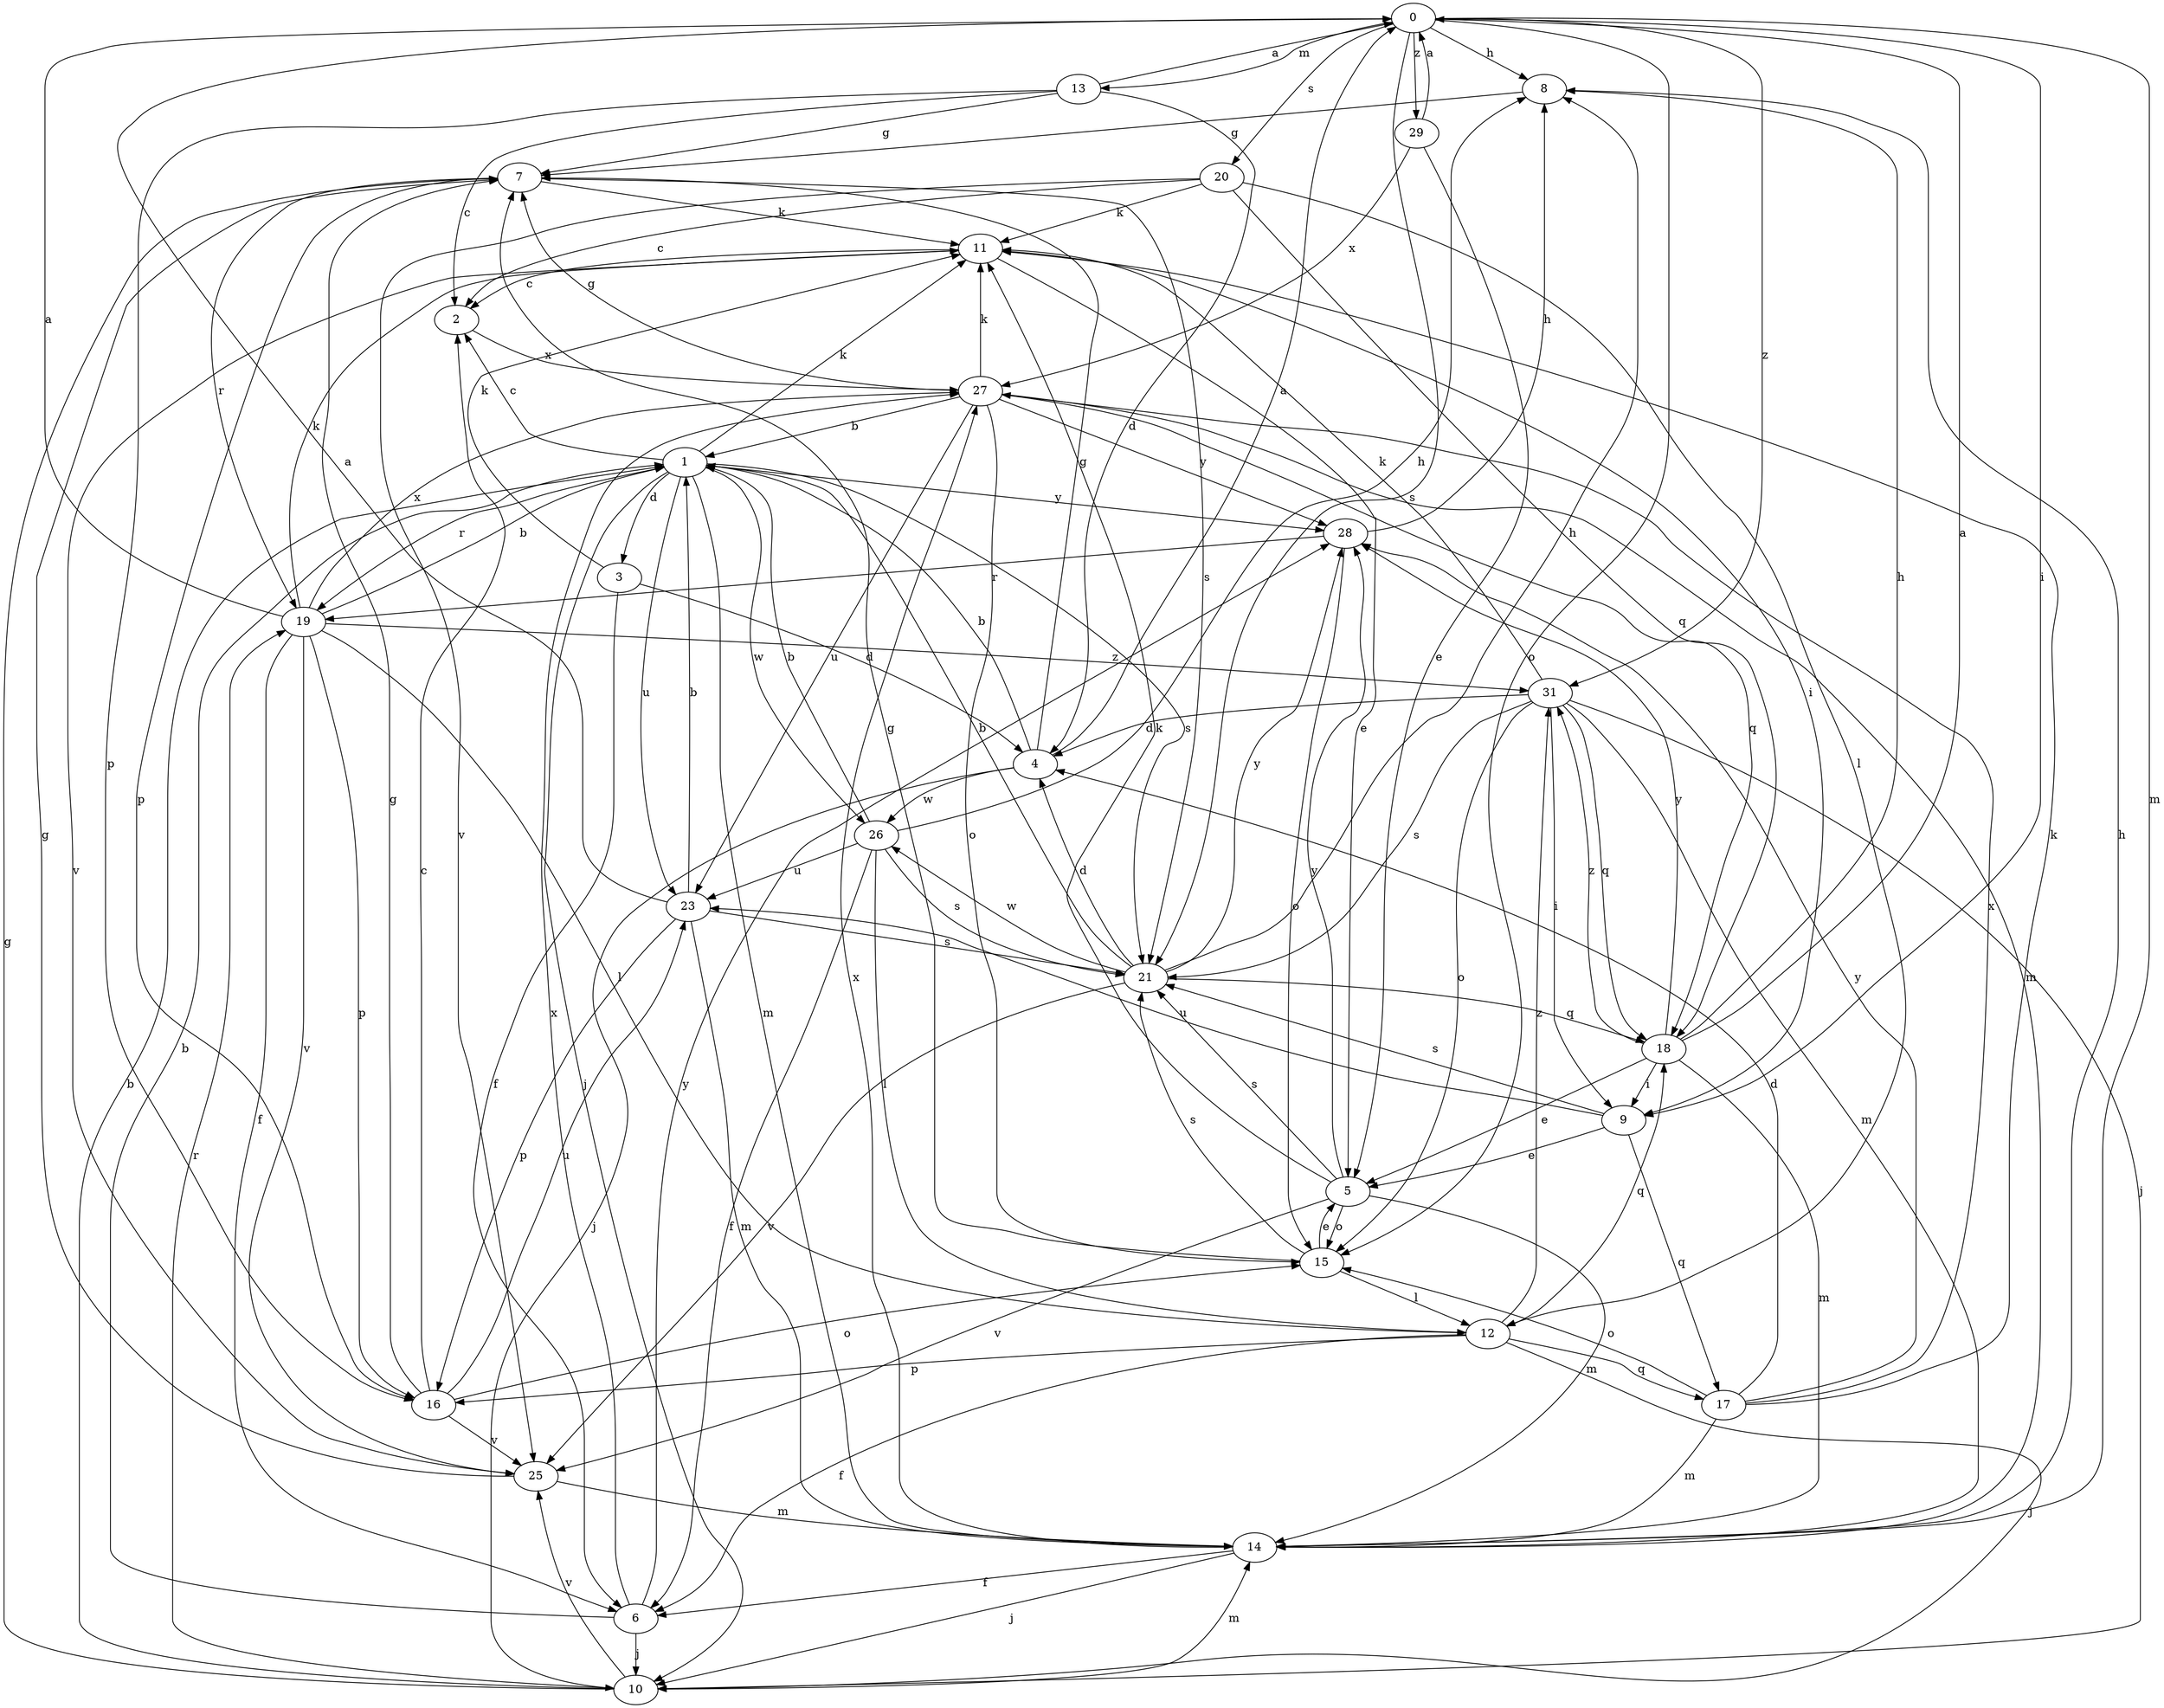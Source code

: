 strict digraph  {
0;
1;
2;
3;
4;
5;
6;
7;
8;
9;
10;
11;
12;
13;
14;
15;
16;
17;
18;
19;
20;
21;
23;
25;
26;
27;
28;
29;
31;
0 -> 8  [label=h];
0 -> 9  [label=i];
0 -> 13  [label=m];
0 -> 14  [label=m];
0 -> 15  [label=o];
0 -> 20  [label=s];
0 -> 21  [label=s];
0 -> 29  [label=z];
0 -> 31  [label=z];
1 -> 2  [label=c];
1 -> 3  [label=d];
1 -> 10  [label=j];
1 -> 11  [label=k];
1 -> 14  [label=m];
1 -> 19  [label=r];
1 -> 21  [label=s];
1 -> 23  [label=u];
1 -> 26  [label=w];
1 -> 28  [label=y];
2 -> 27  [label=x];
3 -> 4  [label=d];
3 -> 6  [label=f];
3 -> 11  [label=k];
4 -> 0  [label=a];
4 -> 1  [label=b];
4 -> 7  [label=g];
4 -> 10  [label=j];
4 -> 26  [label=w];
5 -> 11  [label=k];
5 -> 14  [label=m];
5 -> 15  [label=o];
5 -> 21  [label=s];
5 -> 25  [label=v];
5 -> 28  [label=y];
6 -> 1  [label=b];
6 -> 10  [label=j];
6 -> 27  [label=x];
6 -> 28  [label=y];
7 -> 11  [label=k];
7 -> 16  [label=p];
7 -> 19  [label=r];
7 -> 21  [label=s];
8 -> 7  [label=g];
9 -> 5  [label=e];
9 -> 17  [label=q];
9 -> 21  [label=s];
9 -> 23  [label=u];
10 -> 1  [label=b];
10 -> 7  [label=g];
10 -> 14  [label=m];
10 -> 19  [label=r];
10 -> 25  [label=v];
11 -> 2  [label=c];
11 -> 5  [label=e];
11 -> 9  [label=i];
11 -> 25  [label=v];
12 -> 6  [label=f];
12 -> 10  [label=j];
12 -> 16  [label=p];
12 -> 17  [label=q];
12 -> 18  [label=q];
12 -> 31  [label=z];
13 -> 0  [label=a];
13 -> 2  [label=c];
13 -> 4  [label=d];
13 -> 7  [label=g];
13 -> 16  [label=p];
14 -> 6  [label=f];
14 -> 8  [label=h];
14 -> 10  [label=j];
14 -> 27  [label=x];
15 -> 5  [label=e];
15 -> 7  [label=g];
15 -> 12  [label=l];
15 -> 21  [label=s];
16 -> 2  [label=c];
16 -> 7  [label=g];
16 -> 15  [label=o];
16 -> 23  [label=u];
16 -> 25  [label=v];
17 -> 4  [label=d];
17 -> 11  [label=k];
17 -> 14  [label=m];
17 -> 15  [label=o];
17 -> 27  [label=x];
17 -> 28  [label=y];
18 -> 0  [label=a];
18 -> 5  [label=e];
18 -> 8  [label=h];
18 -> 9  [label=i];
18 -> 14  [label=m];
18 -> 28  [label=y];
18 -> 31  [label=z];
19 -> 0  [label=a];
19 -> 1  [label=b];
19 -> 6  [label=f];
19 -> 11  [label=k];
19 -> 12  [label=l];
19 -> 16  [label=p];
19 -> 25  [label=v];
19 -> 27  [label=x];
19 -> 31  [label=z];
20 -> 2  [label=c];
20 -> 11  [label=k];
20 -> 12  [label=l];
20 -> 18  [label=q];
20 -> 25  [label=v];
21 -> 1  [label=b];
21 -> 4  [label=d];
21 -> 8  [label=h];
21 -> 18  [label=q];
21 -> 25  [label=v];
21 -> 26  [label=w];
21 -> 28  [label=y];
23 -> 0  [label=a];
23 -> 1  [label=b];
23 -> 14  [label=m];
23 -> 16  [label=p];
23 -> 21  [label=s];
25 -> 7  [label=g];
25 -> 14  [label=m];
26 -> 1  [label=b];
26 -> 6  [label=f];
26 -> 8  [label=h];
26 -> 12  [label=l];
26 -> 21  [label=s];
26 -> 23  [label=u];
27 -> 1  [label=b];
27 -> 7  [label=g];
27 -> 11  [label=k];
27 -> 14  [label=m];
27 -> 15  [label=o];
27 -> 18  [label=q];
27 -> 23  [label=u];
27 -> 28  [label=y];
28 -> 8  [label=h];
28 -> 15  [label=o];
28 -> 19  [label=r];
29 -> 0  [label=a];
29 -> 5  [label=e];
29 -> 27  [label=x];
31 -> 4  [label=d];
31 -> 9  [label=i];
31 -> 10  [label=j];
31 -> 11  [label=k];
31 -> 14  [label=m];
31 -> 15  [label=o];
31 -> 18  [label=q];
31 -> 21  [label=s];
}
